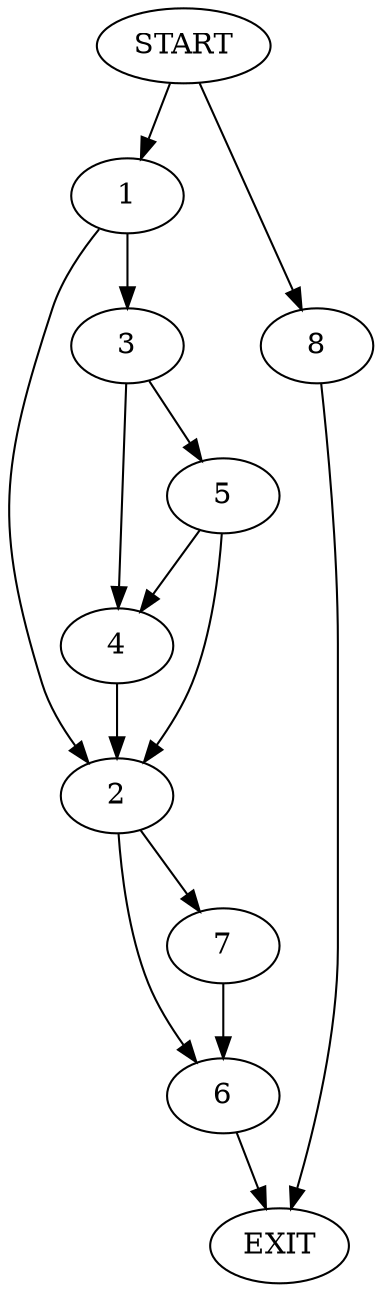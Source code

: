 digraph {
0 [label="START"]
9 [label="EXIT"]
0 -> 1
1 -> 2
1 -> 3
3 -> 4
3 -> 5
2 -> 6
2 -> 7
4 -> 2
5 -> 4
5 -> 2
6 -> 9
7 -> 6
0 -> 8
8 -> 9
}
